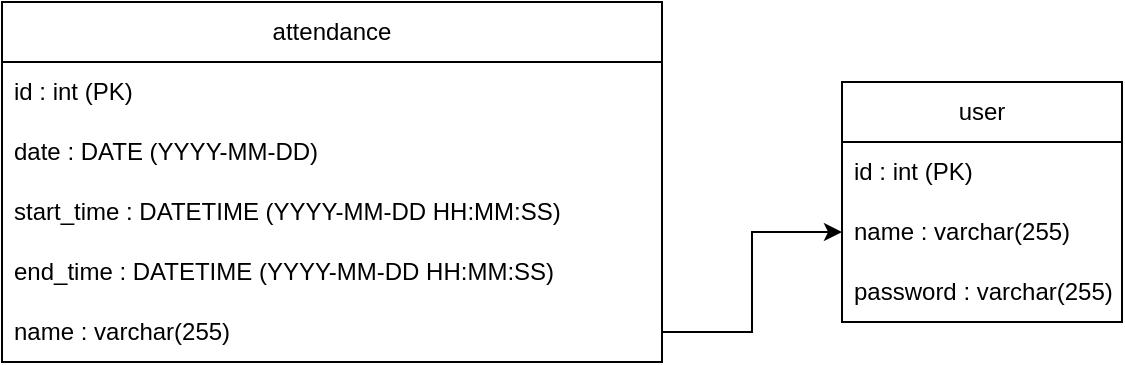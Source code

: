 <mxfile version="24.2.0" type="device">
  <diagram name="페이지-1" id="gY5HyVa-CNfmWgfS4DdI">
    <mxGraphModel dx="918" dy="1079" grid="1" gridSize="10" guides="1" tooltips="1" connect="1" arrows="1" fold="1" page="1" pageScale="1" pageWidth="827" pageHeight="1169" math="0" shadow="0">
      <root>
        <mxCell id="0" />
        <mxCell id="1" parent="0" />
        <mxCell id="XkEX_7gGqahOvs_EsGbd-1" value="user" style="swimlane;fontStyle=0;childLayout=stackLayout;horizontal=1;startSize=30;horizontalStack=0;resizeParent=1;resizeParentMax=0;resizeLast=0;collapsible=1;marginBottom=0;whiteSpace=wrap;html=1;" vertex="1" parent="1">
          <mxGeometry x="460" y="550" width="140" height="120" as="geometry" />
        </mxCell>
        <mxCell id="XkEX_7gGqahOvs_EsGbd-2" value="id : int (PK)" style="text;strokeColor=none;fillColor=none;align=left;verticalAlign=middle;spacingLeft=4;spacingRight=4;overflow=hidden;points=[[0,0.5],[1,0.5]];portConstraint=eastwest;rotatable=0;whiteSpace=wrap;html=1;" vertex="1" parent="XkEX_7gGqahOvs_EsGbd-1">
          <mxGeometry y="30" width="140" height="30" as="geometry" />
        </mxCell>
        <mxCell id="XkEX_7gGqahOvs_EsGbd-3" value="name : varchar(255)" style="text;strokeColor=none;fillColor=none;align=left;verticalAlign=middle;spacingLeft=4;spacingRight=4;overflow=hidden;points=[[0,0.5],[1,0.5]];portConstraint=eastwest;rotatable=0;whiteSpace=wrap;html=1;" vertex="1" parent="XkEX_7gGqahOvs_EsGbd-1">
          <mxGeometry y="60" width="140" height="30" as="geometry" />
        </mxCell>
        <mxCell id="XkEX_7gGqahOvs_EsGbd-4" value="password : varchar(255)" style="text;strokeColor=none;fillColor=none;align=left;verticalAlign=middle;spacingLeft=4;spacingRight=4;overflow=hidden;points=[[0,0.5],[1,0.5]];portConstraint=eastwest;rotatable=0;whiteSpace=wrap;html=1;" vertex="1" parent="XkEX_7gGqahOvs_EsGbd-1">
          <mxGeometry y="90" width="140" height="30" as="geometry" />
        </mxCell>
        <mxCell id="XkEX_7gGqahOvs_EsGbd-5" value="attendance" style="swimlane;fontStyle=0;childLayout=stackLayout;horizontal=1;startSize=30;horizontalStack=0;resizeParent=1;resizeParentMax=0;resizeLast=0;collapsible=1;marginBottom=0;whiteSpace=wrap;html=1;" vertex="1" parent="1">
          <mxGeometry x="40" y="510" width="330" height="180" as="geometry" />
        </mxCell>
        <mxCell id="XkEX_7gGqahOvs_EsGbd-6" value="id : int (PK)" style="text;strokeColor=none;fillColor=none;align=left;verticalAlign=middle;spacingLeft=4;spacingRight=4;overflow=hidden;points=[[0,0.5],[1,0.5]];portConstraint=eastwest;rotatable=0;whiteSpace=wrap;html=1;" vertex="1" parent="XkEX_7gGqahOvs_EsGbd-5">
          <mxGeometry y="30" width="330" height="30" as="geometry" />
        </mxCell>
        <mxCell id="XkEX_7gGqahOvs_EsGbd-7" value="date : DATE (YYYY-MM-DD)&amp;nbsp;" style="text;strokeColor=none;fillColor=none;align=left;verticalAlign=middle;spacingLeft=4;spacingRight=4;overflow=hidden;points=[[0,0.5],[1,0.5]];portConstraint=eastwest;rotatable=0;whiteSpace=wrap;html=1;" vertex="1" parent="XkEX_7gGqahOvs_EsGbd-5">
          <mxGeometry y="60" width="330" height="30" as="geometry" />
        </mxCell>
        <mxCell id="XkEX_7gGqahOvs_EsGbd-10" value="start_time : DATETIME (YYYY-MM-DD HH:MM:SS)" style="text;strokeColor=none;fillColor=none;align=left;verticalAlign=middle;spacingLeft=4;spacingRight=4;overflow=hidden;points=[[0,0.5],[1,0.5]];portConstraint=eastwest;rotatable=0;whiteSpace=wrap;html=1;" vertex="1" parent="XkEX_7gGqahOvs_EsGbd-5">
          <mxGeometry y="90" width="330" height="30" as="geometry" />
        </mxCell>
        <mxCell id="XkEX_7gGqahOvs_EsGbd-11" value="end_time : DATETIME (YYYY-MM-DD HH:MM:SS)" style="text;strokeColor=none;fillColor=none;align=left;verticalAlign=middle;spacingLeft=4;spacingRight=4;overflow=hidden;points=[[0,0.5],[1,0.5]];portConstraint=eastwest;rotatable=0;whiteSpace=wrap;html=1;" vertex="1" parent="XkEX_7gGqahOvs_EsGbd-5">
          <mxGeometry y="120" width="330" height="30" as="geometry" />
        </mxCell>
        <mxCell id="XkEX_7gGqahOvs_EsGbd-8" value="name : varchar(255)" style="text;strokeColor=none;fillColor=none;align=left;verticalAlign=middle;spacingLeft=4;spacingRight=4;overflow=hidden;points=[[0,0.5],[1,0.5]];portConstraint=eastwest;rotatable=0;whiteSpace=wrap;html=1;" vertex="1" parent="XkEX_7gGqahOvs_EsGbd-5">
          <mxGeometry y="150" width="330" height="30" as="geometry" />
        </mxCell>
        <mxCell id="XkEX_7gGqahOvs_EsGbd-12" style="edgeStyle=orthogonalEdgeStyle;rounded=0;orthogonalLoop=1;jettySize=auto;html=1;exitX=1;exitY=0.5;exitDx=0;exitDy=0;entryX=0;entryY=0.5;entryDx=0;entryDy=0;" edge="1" parent="1" source="XkEX_7gGqahOvs_EsGbd-8" target="XkEX_7gGqahOvs_EsGbd-3">
          <mxGeometry relative="1" as="geometry" />
        </mxCell>
      </root>
    </mxGraphModel>
  </diagram>
</mxfile>
